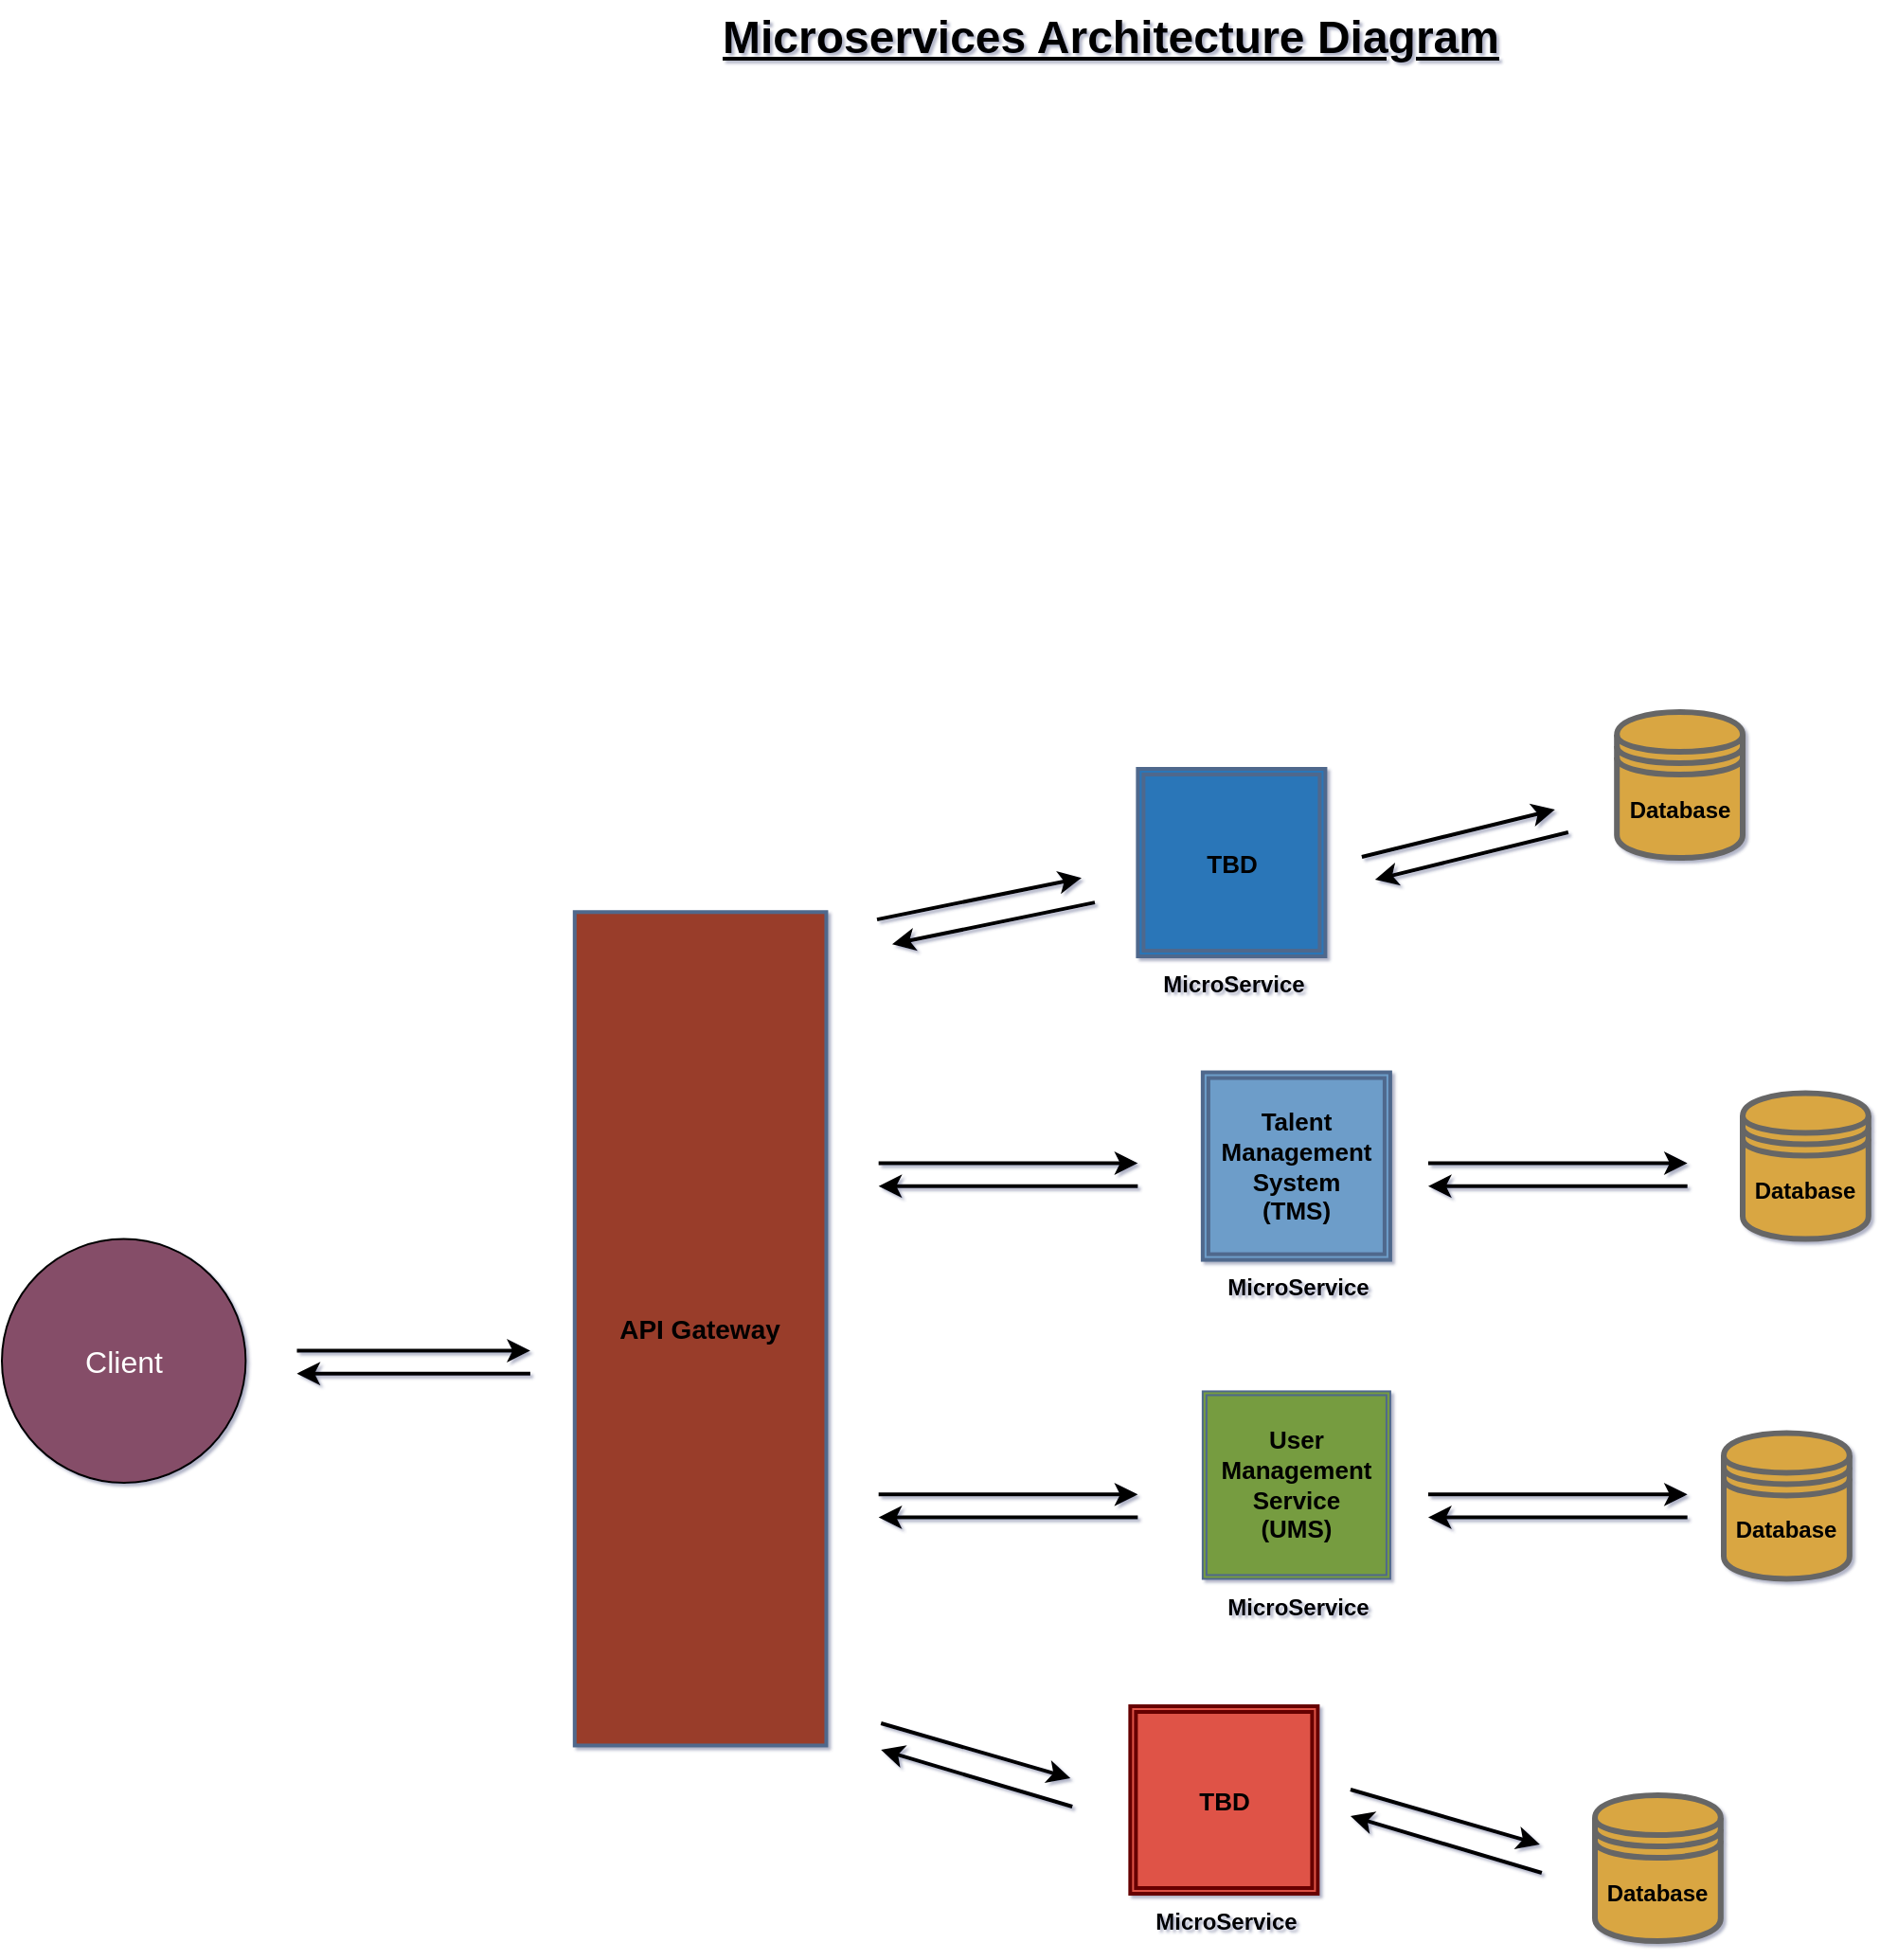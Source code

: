 <mxfile version="22.0.2" type="github">
  <diagram id="31b32b95-0358-9bc7-6ba0-a27c054ed1a7" name="Page-1">
    <mxGraphModel dx="2552" dy="882" grid="1" gridSize="10" guides="1" tooltips="1" connect="1" arrows="1" fold="1" page="1" pageScale="1" pageWidth="827" pageHeight="1169" background="none" math="0" shadow="1">
      <root>
        <mxCell id="0" />
        <mxCell id="1" parent="0" />
        <mxCell id="zXMieFwK6FEv-dSg_Cmh-125" value="API Gateway" style="rounded=0;whiteSpace=wrap;html=1;labelPosition=center;verticalLabelPosition=middle;align=center;verticalAlign=middle;fontStyle=1;labelBackgroundColor=none;fontSize=14;container=0;fillColor=#993C2C;strokeColor=#4F688C;gradientColor=none;strokeWidth=2;" vertex="1" parent="1">
          <mxGeometry x="-257.607" y="521.628" width="132.822" height="440.095" as="geometry" />
        </mxCell>
        <mxCell id="zXMieFwK6FEv-dSg_Cmh-162" value="&lt;p style=&quot;line-height: 120%; font-size: 13px;&quot;&gt;Talent Management System&lt;br style=&quot;font-size: 13px;&quot;&gt;(TMS)&lt;br style=&quot;font-size: 13px;&quot;&gt;&lt;/p&gt;" style="shape=ext;double=1;whiteSpace=wrap;html=1;aspect=fixed;labelBackgroundColor=none;container=0;fillColor=#6D9DC9;strokeColor=#4F688C;gradientColor=none;fontStyle=1;fillStyle=solid;fontSize=13;strokeWidth=2;" vertex="1" parent="1">
          <mxGeometry x="73.934" y="606.268" width="99.021" height="99.021" as="geometry" />
        </mxCell>
        <mxCell id="zXMieFwK6FEv-dSg_Cmh-187" value="MicroService" style="text;html=1;align=center;verticalAlign=middle;resizable=0;points=[];autosize=1;strokeColor=none;fillColor=none;fontSize=12;labelBackgroundColor=none;container=0;fontStyle=1" vertex="1" parent="1">
          <mxGeometry x="73.934" y="705.289" width="100" height="30" as="geometry" />
        </mxCell>
        <mxCell id="zXMieFwK6FEv-dSg_Cmh-186" value="MicroService" style="text;html=1;align=center;verticalAlign=middle;resizable=0;points=[];autosize=1;strokeColor=none;fillColor=none;fontSize=12;labelBackgroundColor=none;container=0;fontStyle=1" vertex="1" parent="1">
          <mxGeometry x="73.934" y="873.741" width="100" height="30" as="geometry" />
        </mxCell>
        <mxCell id="zXMieFwK6FEv-dSg_Cmh-210" value="Microservices Architecture Diagram" style="text;html=1;align=center;verticalAlign=middle;resizable=0;points=[];autosize=1;strokeColor=none;fillColor=none;fontStyle=5;fontSize=24;" vertex="1" parent="1">
          <mxGeometry x="-190.0" y="40" width="430" height="40" as="geometry" />
        </mxCell>
        <mxCell id="zXMieFwK6FEv-dSg_Cmh-211" value="" style="group" vertex="1" connectable="0" parent="1">
          <mxGeometry x="-97.164" y="654.239" width="136.847" height="12.103" as="geometry" />
        </mxCell>
        <mxCell id="zXMieFwK6FEv-dSg_Cmh-194" value="" style="edgeStyle=orthogonalEdgeStyle;rounded=0;orthogonalLoop=1;jettySize=auto;html=1;movable=1;resizable=1;rotatable=1;deletable=1;editable=1;locked=0;connectable=1;strokeWidth=2;labelBackgroundColor=none;fontColor=default;" edge="1" parent="zXMieFwK6FEv-dSg_Cmh-211">
          <mxGeometry relative="1" as="geometry">
            <mxPoint as="sourcePoint" />
            <mxPoint x="136.847" as="targetPoint" />
          </mxGeometry>
        </mxCell>
        <mxCell id="zXMieFwK6FEv-dSg_Cmh-195" value="" style="edgeStyle=orthogonalEdgeStyle;rounded=0;orthogonalLoop=1;jettySize=auto;html=1;movable=1;resizable=1;rotatable=1;deletable=1;editable=1;locked=0;connectable=1;strokeWidth=2;labelBackgroundColor=none;fontColor=default;" edge="1" parent="zXMieFwK6FEv-dSg_Cmh-211">
          <mxGeometry relative="1" as="geometry">
            <mxPoint x="136.847" y="12.103" as="sourcePoint" />
            <mxPoint y="12.103" as="targetPoint" />
          </mxGeometry>
        </mxCell>
        <mxCell id="zXMieFwK6FEv-dSg_Cmh-212" value="" style="group" vertex="1" connectable="0" parent="1">
          <mxGeometry x="-97.164" y="829.177" width="136.847" height="12.103" as="geometry" />
        </mxCell>
        <mxCell id="zXMieFwK6FEv-dSg_Cmh-197" value="" style="edgeStyle=orthogonalEdgeStyle;rounded=0;orthogonalLoop=1;jettySize=auto;html=1;movable=1;resizable=1;rotatable=1;deletable=1;editable=1;locked=0;connectable=1;strokeWidth=2;labelBackgroundColor=none;fontColor=default;" edge="1" parent="zXMieFwK6FEv-dSg_Cmh-212">
          <mxGeometry relative="1" as="geometry">
            <mxPoint as="sourcePoint" />
            <mxPoint x="136.847" as="targetPoint" />
          </mxGeometry>
        </mxCell>
        <mxCell id="zXMieFwK6FEv-dSg_Cmh-198" value="" style="edgeStyle=orthogonalEdgeStyle;rounded=0;orthogonalLoop=1;jettySize=auto;html=1;movable=1;resizable=1;rotatable=1;deletable=1;editable=1;locked=0;connectable=1;strokeWidth=2;labelBackgroundColor=none;fontColor=default;" edge="1" parent="zXMieFwK6FEv-dSg_Cmh-212">
          <mxGeometry relative="1" as="geometry">
            <mxPoint x="136.847" y="12.103" as="sourcePoint" />
            <mxPoint y="12.103" as="targetPoint" />
          </mxGeometry>
        </mxCell>
        <mxCell id="zXMieFwK6FEv-dSg_Cmh-153" value="" style="edgeStyle=orthogonalEdgeStyle;rounded=0;orthogonalLoop=1;jettySize=auto;html=1;movable=1;resizable=1;rotatable=1;deletable=1;editable=1;locked=0;connectable=1;strokeWidth=2;labelBackgroundColor=none;fontColor=default;" edge="1" parent="1">
          <mxGeometry relative="1" as="geometry">
            <mxPoint x="-404.265" y="753.228" as="sourcePoint" />
            <mxPoint x="-281.038" y="753.228" as="targetPoint" />
          </mxGeometry>
        </mxCell>
        <mxCell id="zXMieFwK6FEv-dSg_Cmh-154" value="" style="edgeStyle=orthogonalEdgeStyle;rounded=0;orthogonalLoop=1;jettySize=auto;html=1;movable=1;resizable=1;rotatable=1;deletable=1;editable=1;locked=0;connectable=1;strokeWidth=2;labelBackgroundColor=none;fontColor=default;" edge="1" parent="1">
          <mxGeometry relative="1" as="geometry">
            <mxPoint x="-281.038" y="765.331" as="sourcePoint" />
            <mxPoint x="-404.265" y="765.331" as="targetPoint" />
          </mxGeometry>
        </mxCell>
        <mxCell id="zXMieFwK6FEv-dSg_Cmh-220" value="&lt;p style=&quot;line-height: 120%; font-size: 13px;&quot;&gt;User Management Service&lt;br&gt;(UMS)&lt;/p&gt;" style="shape=ext;double=1;whiteSpace=wrap;html=1;aspect=fixed;labelBackgroundColor=none;container=0;fillColor=#769C3F;strokeColor=#4F688C;gradientColor=none;fontStyle=1;fillStyle=solid;fontSize=13;" vertex="1" parent="1">
          <mxGeometry x="73.934" y="774.718" width="99.021" height="99.021" as="geometry" />
        </mxCell>
        <mxCell id="zXMieFwK6FEv-dSg_Cmh-221" value="Database" style="shape=datastore;whiteSpace=wrap;html=1;labelBackgroundColor=none;container=0;fillColor=#D9A642;strokeColor=#666666;fontStyle=1;gradientColor=none;gradientDirection=north;strokeWidth=3;" vertex="1" parent="1">
          <mxGeometry x="349.003" y="796.721" width="66.411" height="77.017" as="geometry" />
        </mxCell>
        <mxCell id="zXMieFwK6FEv-dSg_Cmh-224" value="&lt;p style=&quot;line-height: 120%; font-size: 13px;&quot;&gt;TBD&lt;/p&gt;" style="shape=ext;double=1;whiteSpace=wrap;html=1;aspect=fixed;labelBackgroundColor=none;container=0;fillColor=#DF5347;strokeColor=#660000;gradientColor=none;fontStyle=1;fillStyle=solid;fontSize=13;strokeWidth=2;" vertex="1" parent="1">
          <mxGeometry x="35.684" y="940.998" width="99.021" height="99.021" as="geometry" />
        </mxCell>
        <mxCell id="zXMieFwK6FEv-dSg_Cmh-225" value="&lt;p style=&quot;line-height: 120%; font-size: 13px;&quot;&gt;TBD&lt;/p&gt;" style="shape=ext;double=1;whiteSpace=wrap;html=1;aspect=fixed;labelBackgroundColor=none;container=0;fillColor=#2B76B8;strokeColor=#4F688C;gradientColor=none;fontStyle=1;fillStyle=solid;fontSize=13;strokeWidth=2;" vertex="1" parent="1">
          <mxGeometry x="39.684" y="445.998" width="99.021" height="99.021" as="geometry" />
        </mxCell>
        <mxCell id="zXMieFwK6FEv-dSg_Cmh-226" value="Database" style="shape=datastore;whiteSpace=wrap;html=1;labelBackgroundColor=none;container=0;fillColor=#D9A642;strokeColor=#666666;fontStyle=1;gradientColor=none;gradientDirection=north;strokeWidth=3;" vertex="1" parent="1">
          <mxGeometry x="359.003" y="617.271" width="66.411" height="77.017" as="geometry" />
        </mxCell>
        <mxCell id="zXMieFwK6FEv-dSg_Cmh-227" value="Database" style="shape=datastore;whiteSpace=wrap;html=1;labelBackgroundColor=none;container=0;fillColor=#D9A642;strokeColor=#666666;fontStyle=1;gradientColor=none;gradientDirection=north;strokeWidth=3;" vertex="1" parent="1">
          <mxGeometry x="281.003" y="988.001" width="66.411" height="77.017" as="geometry" />
        </mxCell>
        <mxCell id="zXMieFwK6FEv-dSg_Cmh-228" value="Database" style="shape=datastore;whiteSpace=wrap;html=1;labelBackgroundColor=none;container=0;fillColor=#D9A642;strokeColor=#666666;fontStyle=1;gradientColor=none;gradientDirection=north;strokeWidth=3;" vertex="1" parent="1">
          <mxGeometry x="292.593" y="416.001" width="66.411" height="77.017" as="geometry" />
        </mxCell>
        <mxCell id="zXMieFwK6FEv-dSg_Cmh-236" value="" style="group" vertex="1" connectable="0" parent="1">
          <mxGeometry x="192.996" y="829.179" width="136.847" height="12.103" as="geometry" />
        </mxCell>
        <mxCell id="zXMieFwK6FEv-dSg_Cmh-237" value="" style="edgeStyle=orthogonalEdgeStyle;rounded=0;orthogonalLoop=1;jettySize=auto;html=1;movable=1;resizable=1;rotatable=1;deletable=1;editable=1;locked=0;connectable=1;strokeWidth=2;labelBackgroundColor=none;fontColor=default;" edge="1" parent="zXMieFwK6FEv-dSg_Cmh-236">
          <mxGeometry relative="1" as="geometry">
            <mxPoint as="sourcePoint" />
            <mxPoint x="136.847" as="targetPoint" />
          </mxGeometry>
        </mxCell>
        <mxCell id="zXMieFwK6FEv-dSg_Cmh-238" value="" style="edgeStyle=orthogonalEdgeStyle;rounded=0;orthogonalLoop=1;jettySize=auto;html=1;movable=1;resizable=1;rotatable=1;deletable=1;editable=1;locked=0;connectable=1;strokeWidth=2;labelBackgroundColor=none;fontColor=default;" edge="1" parent="zXMieFwK6FEv-dSg_Cmh-236">
          <mxGeometry relative="1" as="geometry">
            <mxPoint x="136.847" y="12.103" as="sourcePoint" />
            <mxPoint y="12.103" as="targetPoint" />
          </mxGeometry>
        </mxCell>
        <mxCell id="zXMieFwK6FEv-dSg_Cmh-239" value="" style="group" vertex="1" connectable="0" parent="1">
          <mxGeometry x="192.996" y="654.239" width="136.847" height="12.103" as="geometry" />
        </mxCell>
        <mxCell id="zXMieFwK6FEv-dSg_Cmh-240" value="" style="edgeStyle=orthogonalEdgeStyle;rounded=0;orthogonalLoop=1;jettySize=auto;html=1;movable=1;resizable=1;rotatable=1;deletable=1;editable=1;locked=0;connectable=1;strokeWidth=2;labelBackgroundColor=none;fontColor=default;" edge="1" parent="zXMieFwK6FEv-dSg_Cmh-239">
          <mxGeometry relative="1" as="geometry">
            <mxPoint as="sourcePoint" />
            <mxPoint x="136.847" as="targetPoint" />
          </mxGeometry>
        </mxCell>
        <mxCell id="zXMieFwK6FEv-dSg_Cmh-241" value="" style="edgeStyle=orthogonalEdgeStyle;rounded=0;orthogonalLoop=1;jettySize=auto;html=1;movable=1;resizable=1;rotatable=1;deletable=1;editable=1;locked=0;connectable=1;strokeWidth=2;labelBackgroundColor=none;fontColor=default;" edge="1" parent="zXMieFwK6FEv-dSg_Cmh-239">
          <mxGeometry relative="1" as="geometry">
            <mxPoint x="136.847" y="12.103" as="sourcePoint" />
            <mxPoint y="12.103" as="targetPoint" />
          </mxGeometry>
        </mxCell>
        <mxCell id="zXMieFwK6FEv-dSg_Cmh-247" value="" style="group;rotation=15;" vertex="1" connectable="0" parent="1">
          <mxGeometry x="158.93" y="465.51" width="101.667" height="60" as="geometry" />
        </mxCell>
        <mxCell id="zXMieFwK6FEv-dSg_Cmh-248" value="" style="endArrow=classic;html=1;rounded=0;strokeWidth=2;" edge="1" parent="zXMieFwK6FEv-dSg_Cmh-247">
          <mxGeometry width="50" height="50" relative="1" as="geometry">
            <mxPoint x="-1" y="27" as="sourcePoint" />
            <mxPoint x="101" y="2" as="targetPoint" />
          </mxGeometry>
        </mxCell>
        <mxCell id="zXMieFwK6FEv-dSg_Cmh-249" value="" style="endArrow=classic;html=1;rounded=0;strokeWidth=2;" edge="1" parent="zXMieFwK6FEv-dSg_Cmh-247">
          <mxGeometry width="50" height="50" relative="1" as="geometry">
            <mxPoint x="108" y="14" as="sourcePoint" />
            <mxPoint x="6" y="39" as="targetPoint" />
          </mxGeometry>
        </mxCell>
        <mxCell id="zXMieFwK6FEv-dSg_Cmh-250" value="" style="group;rotation=-135;" vertex="1" connectable="0" parent="1">
          <mxGeometry x="172.96" y="956" width="101.667" height="60" as="geometry" />
        </mxCell>
        <mxCell id="zXMieFwK6FEv-dSg_Cmh-251" value="" style="endArrow=classic;html=1;rounded=0;strokeWidth=2;" edge="1" parent="zXMieFwK6FEv-dSg_Cmh-250">
          <mxGeometry width="50" height="50" relative="1" as="geometry">
            <mxPoint x="80" y="73" as="sourcePoint" />
            <mxPoint x="-21" y="43" as="targetPoint" />
          </mxGeometry>
        </mxCell>
        <mxCell id="zXMieFwK6FEv-dSg_Cmh-252" value="" style="endArrow=classic;html=1;rounded=0;strokeWidth=2;" edge="1" parent="zXMieFwK6FEv-dSg_Cmh-250">
          <mxGeometry width="50" height="50" relative="1" as="geometry">
            <mxPoint x="-21" y="29" as="sourcePoint" />
            <mxPoint x="79" y="58" as="targetPoint" />
          </mxGeometry>
        </mxCell>
        <mxCell id="zXMieFwK6FEv-dSg_Cmh-259" value="" style="group;rotation=-135;" vertex="1" connectable="0" parent="1">
          <mxGeometry x="-70.89" y="916" width="101.667" height="60" as="geometry" />
        </mxCell>
        <mxCell id="zXMieFwK6FEv-dSg_Cmh-260" value="" style="endArrow=classic;html=1;rounded=0;strokeWidth=2;" edge="1" parent="zXMieFwK6FEv-dSg_Cmh-259">
          <mxGeometry width="50" height="50" relative="1" as="geometry">
            <mxPoint x="76" y="78" as="sourcePoint" />
            <mxPoint x="-25" y="48" as="targetPoint" />
          </mxGeometry>
        </mxCell>
        <mxCell id="zXMieFwK6FEv-dSg_Cmh-261" value="" style="endArrow=classic;html=1;rounded=0;strokeWidth=2;" edge="1" parent="zXMieFwK6FEv-dSg_Cmh-259">
          <mxGeometry width="50" height="50" relative="1" as="geometry">
            <mxPoint x="-25" y="34" as="sourcePoint" />
            <mxPoint x="75" y="63" as="targetPoint" />
          </mxGeometry>
        </mxCell>
        <mxCell id="zXMieFwK6FEv-dSg_Cmh-262" value="MicroService" style="text;html=1;align=center;verticalAlign=middle;resizable=0;points=[];autosize=1;strokeColor=none;fillColor=none;fontSize=12;labelBackgroundColor=none;container=0;fontStyle=1" vertex="1" parent="1">
          <mxGeometry x="39.684" y="545.019" width="100" height="30" as="geometry" />
        </mxCell>
        <mxCell id="zXMieFwK6FEv-dSg_Cmh-264" value="MicroService" style="text;html=1;align=center;verticalAlign=middle;resizable=0;points=[];autosize=1;strokeColor=none;fillColor=none;fontSize=12;labelBackgroundColor=none;container=0;fontStyle=1" vertex="1" parent="1">
          <mxGeometry x="35.684" y="1040.019" width="100" height="30" as="geometry" />
        </mxCell>
        <mxCell id="zXMieFwK6FEv-dSg_Cmh-265" value="" style="group;rotation=15;" vertex="1" connectable="0" parent="1">
          <mxGeometry x="-97" y="500.57" width="110" height="60" as="geometry" />
        </mxCell>
        <mxCell id="zXMieFwK6FEv-dSg_Cmh-266" value="" style="endArrow=classic;html=1;rounded=0;strokeWidth=2;" edge="1" parent="zXMieFwK6FEv-dSg_Cmh-265">
          <mxGeometry width="50" height="50" relative="1" as="geometry">
            <mxPoint x="-1" y="25" as="sourcePoint" />
            <mxPoint x="107" y="3" as="targetPoint" />
          </mxGeometry>
        </mxCell>
        <mxCell id="zXMieFwK6FEv-dSg_Cmh-267" value="" style="endArrow=classic;html=1;rounded=0;strokeWidth=2;" edge="1" parent="zXMieFwK6FEv-dSg_Cmh-265">
          <mxGeometry width="50" height="50" relative="1" as="geometry">
            <mxPoint x="114" y="16" as="sourcePoint" />
            <mxPoint x="7" y="38" as="targetPoint" />
          </mxGeometry>
        </mxCell>
        <mxCell id="zXMieFwK6FEv-dSg_Cmh-268" value="Client" style="ellipse;whiteSpace=wrap;html=1;aspect=fixed;fillColor=#854E67;fontColor=#FFFFFF;fontSize=16;" vertex="1" parent="1">
          <mxGeometry x="-560" y="694.29" width="128.72" height="128.72" as="geometry" />
        </mxCell>
      </root>
    </mxGraphModel>
  </diagram>
</mxfile>
